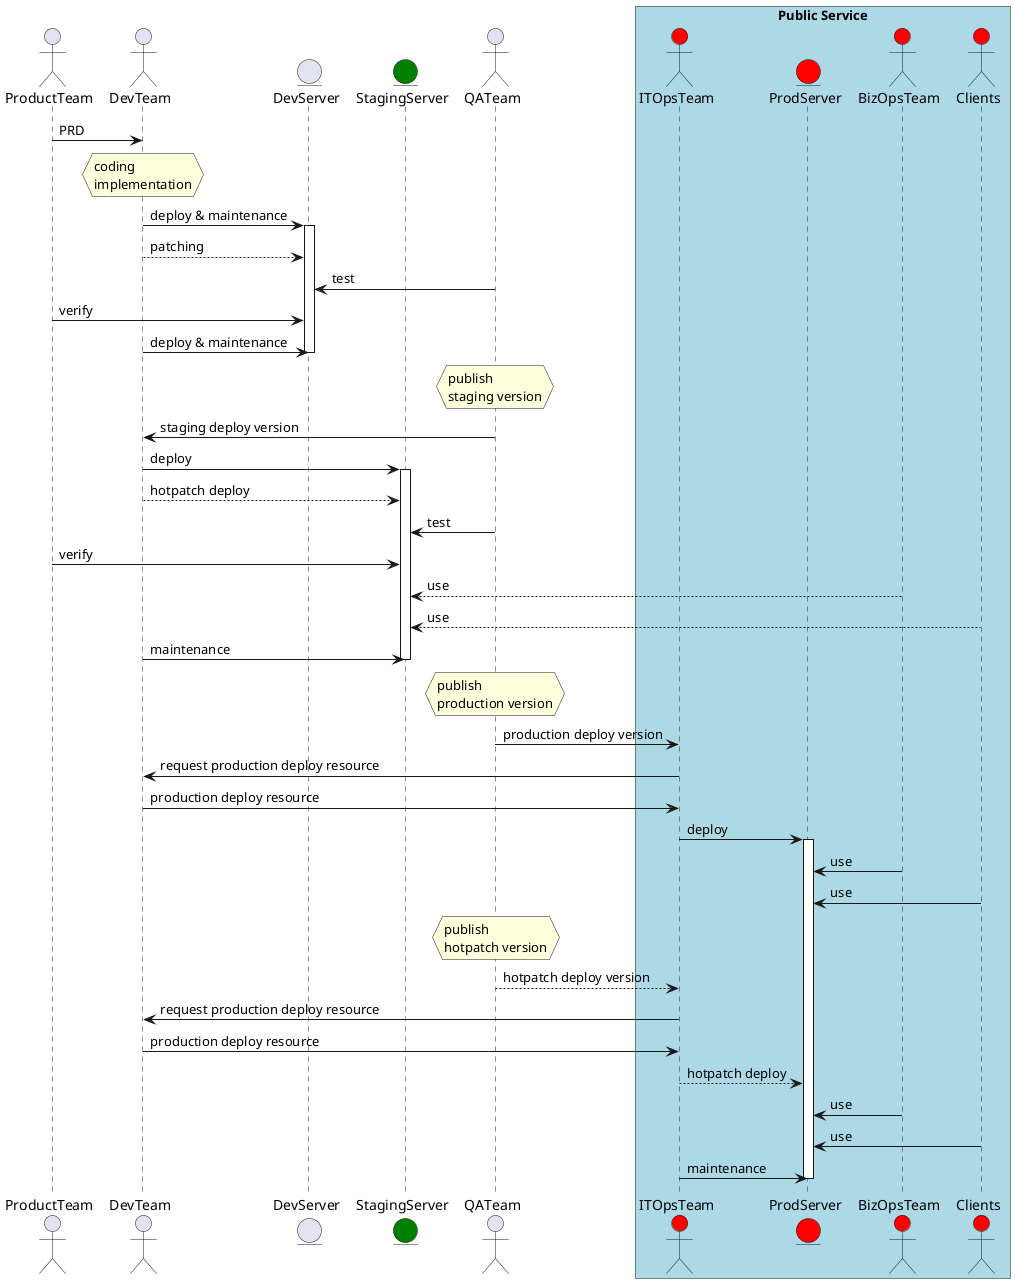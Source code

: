 @startuml

actor ProductTeam
actor DevTeam
entity DevServer

entity StagingServer #green
actor QATeam

box "Public Service" #LightBlue
	actor ITOpsTeam #red
	entity ProdServer #red
	actor BizOpsTeam #red
	actor Clients #red
end box

ProductTeam -> DevTeam : PRD
hnote over DevTeam : coding\nimplementation

DevTeam -> DevServer : deploy & maintenance
activate DevServer
DevTeam --> DevServer : patching
QATeam -> DevServer : test
ProductTeam -> DevServer : verify
DevTeam -> DevServer : deploy & maintenance
deactivate DevServer

hnote over QATeam : publish\nstaging version

QATeam -> DevTeam : staging deploy version

DevTeam -> StagingServer : deploy
activate StagingServer
DevTeam --> StagingServer : hotpatch deploy
QATeam -> StagingServer : test
ProductTeam -> StagingServer : verify
BizOpsTeam --> StagingServer : use
Clients --> StagingServer : use
DevTeam -> StagingServer : maintenance
deactivate StagingServer

hnote over QATeam : publish\nproduction version
QATeam -> ITOpsTeam : production deploy version
ITOpsTeam -> DevTeam : request production deploy resource
DevTeam -> ITOpsTeam : production deploy resource

ITOpsTeam -> ProdServer : deploy
activate ProdServer

BizOpsTeam -> ProdServer : use
Clients -> ProdServer : use

hnote over QATeam : publish\nhotpatch version
QATeam --> ITOpsTeam : hotpatch deploy version
ITOpsTeam -> DevTeam : request production deploy resource
DevTeam -> ITOpsTeam : production deploy resource
ITOpsTeam --> ProdServer : hotpatch deploy

BizOpsTeam -> ProdServer : use
Clients -> ProdServer : use

ITOpsTeam -> ProdServer : maintenance

deactivate ProdServer
@enduml
